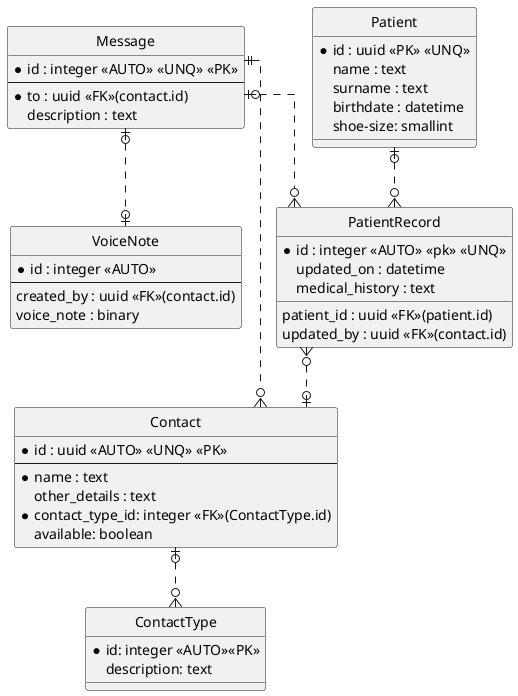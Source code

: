@startuml
' hide the spot
hide circle

' avoid problems with angled crows feet
skinparam linetype ortho

entity "Message" as msg {
  *id : integer <<AUTO>> <<UNQ>> <<PK>>
  --
  *to : uuid <<FK>>(contact.id)
  description : text
}

entity "Contact" as contact {
  *id : uuid <<AUTO>> <<UNQ>> <<PK>>
  --
  *name : text
  other_details : text
  *contact_type_id: integer <<FK>>(ContactType.id)
  available: boolean
}

entity "ContactType" as contacttype {
  *id: integer <<AUTO>><<PK>>
  description: text
}

entity "VoiceNote" as voicenote {
  *id : integer <<AUTO>>
  --
  created_by : uuid <<FK>>(contact.id)
  voice_note : binary
}

entity "Patient" as patient {
  *id : uuid <<PK>> <<UNQ>>
  name : text
  surname : text
  birthdate : datetime
  shoe-size: smallint
}

entity "PatientRecord" as record {
  *id : integer <<AUTO>> <<pk>> <<UNQ>>
  patient_id : uuid <<FK>>(patient.id)
  updated_on : datetime
  updated_by : uuid <<FK>>(contact.id)
  medical_history : text
}

msg ||..o{ contact
msg |o..o| voicenote
contact |o..o{ contacttype
msg |o..o{ record
patient |o..o{ record
record }o..o| contact

@enduml